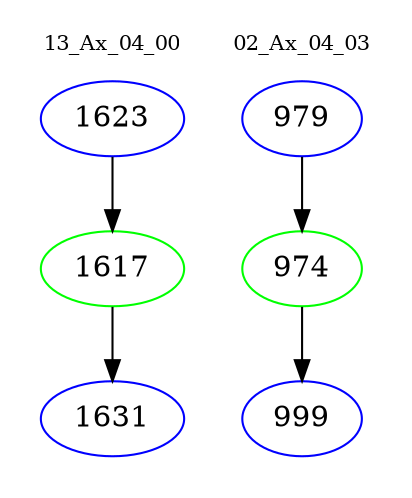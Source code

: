 digraph{
subgraph cluster_0 {
color = white
label = "13_Ax_04_00";
fontsize=10;
T0_1623 [label="1623", color="blue"]
T0_1623 -> T0_1617 [color="black"]
T0_1617 [label="1617", color="green"]
T0_1617 -> T0_1631 [color="black"]
T0_1631 [label="1631", color="blue"]
}
subgraph cluster_1 {
color = white
label = "02_Ax_04_03";
fontsize=10;
T1_979 [label="979", color="blue"]
T1_979 -> T1_974 [color="black"]
T1_974 [label="974", color="green"]
T1_974 -> T1_999 [color="black"]
T1_999 [label="999", color="blue"]
}
}
